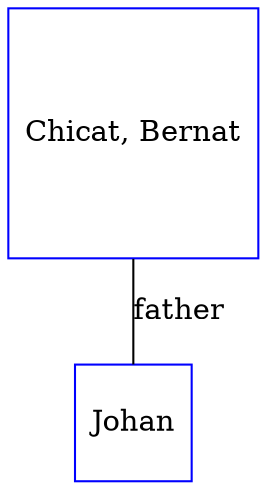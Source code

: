 digraph D {
    edge [dir=none];    node [shape=box];    "010305"   [label="Chicat, Bernat", shape=box, regular=1, color="blue"] ;
"010306"   [label="Johan", shape=box, regular=1, color="blue"] ;
010305->010306 [label="father",arrowsize=0.0]; 
}